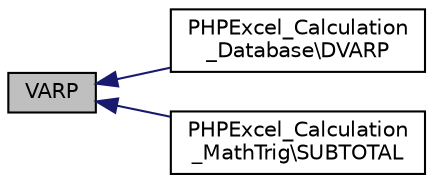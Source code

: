 digraph "VARP"
{
  edge [fontname="Helvetica",fontsize="10",labelfontname="Helvetica",labelfontsize="10"];
  node [fontname="Helvetica",fontsize="10",shape=record];
  rankdir="LR";
  Node402 [label="VARP",height=0.2,width=0.4,color="black", fillcolor="grey75", style="filled", fontcolor="black"];
  Node402 -> Node403 [dir="back",color="midnightblue",fontsize="10",style="solid",fontname="Helvetica"];
  Node403 [label="PHPExcel_Calculation\l_Database\\DVARP",height=0.2,width=0.4,color="black", fillcolor="white", style="filled",URL="$class_p_h_p_excel___calculation___database.html#a689428fb3726c5f0233dfc016cf7bc3e"];
  Node402 -> Node404 [dir="back",color="midnightblue",fontsize="10",style="solid",fontname="Helvetica"];
  Node404 [label="PHPExcel_Calculation\l_MathTrig\\SUBTOTAL",height=0.2,width=0.4,color="black", fillcolor="white", style="filled",URL="$class_p_h_p_excel___calculation___math_trig.html#a2cd50b7ac6e844f6edc43ee7138a6d3c"];
}

